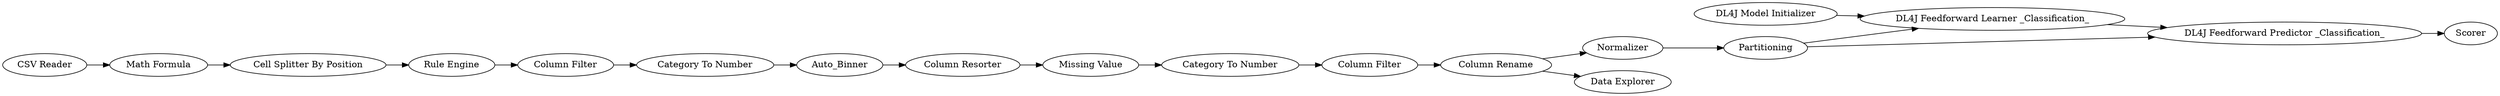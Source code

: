 digraph {
	29 -> 79
	15 -> 150
	85 -> 136
	4 -> 5
	29 -> 84
	134 -> 29
	150 -> 85
	136 -> 153
	1 -> 2
	13 -> 149
	136 -> 134
	5 -> 13
	6 -> 15
	79 -> 80
	77 -> 84
	3 -> 4
	84 -> 79
	2 -> 3
	149 -> 6
	79 [label="DL4J Feedforward Predictor _Classification_"]
	136 [label="Column Rename"]
	153 [label="Data Explorer"]
	149 [label=Auto_Binner]
	3 [label="Cell Splitter By Position"]
	84 [label="DL4J Feedforward Learner _Classification_"]
	6 [label="Column Resorter"]
	15 [label="Missing Value"]
	85 [label="Column Filter"]
	150 [label="Category To Number"]
	1 [label="CSV Reader"]
	4 [label="Rule Engine"]
	77 [label="DL4J Model Initializer"]
	134 [label=Normalizer]
	5 [label="Column Filter"]
	13 [label="Category To Number"]
	29 [label=Partitioning]
	80 [label=Scorer]
	2 [label="Math Formula"]
	rankdir=LR
}
